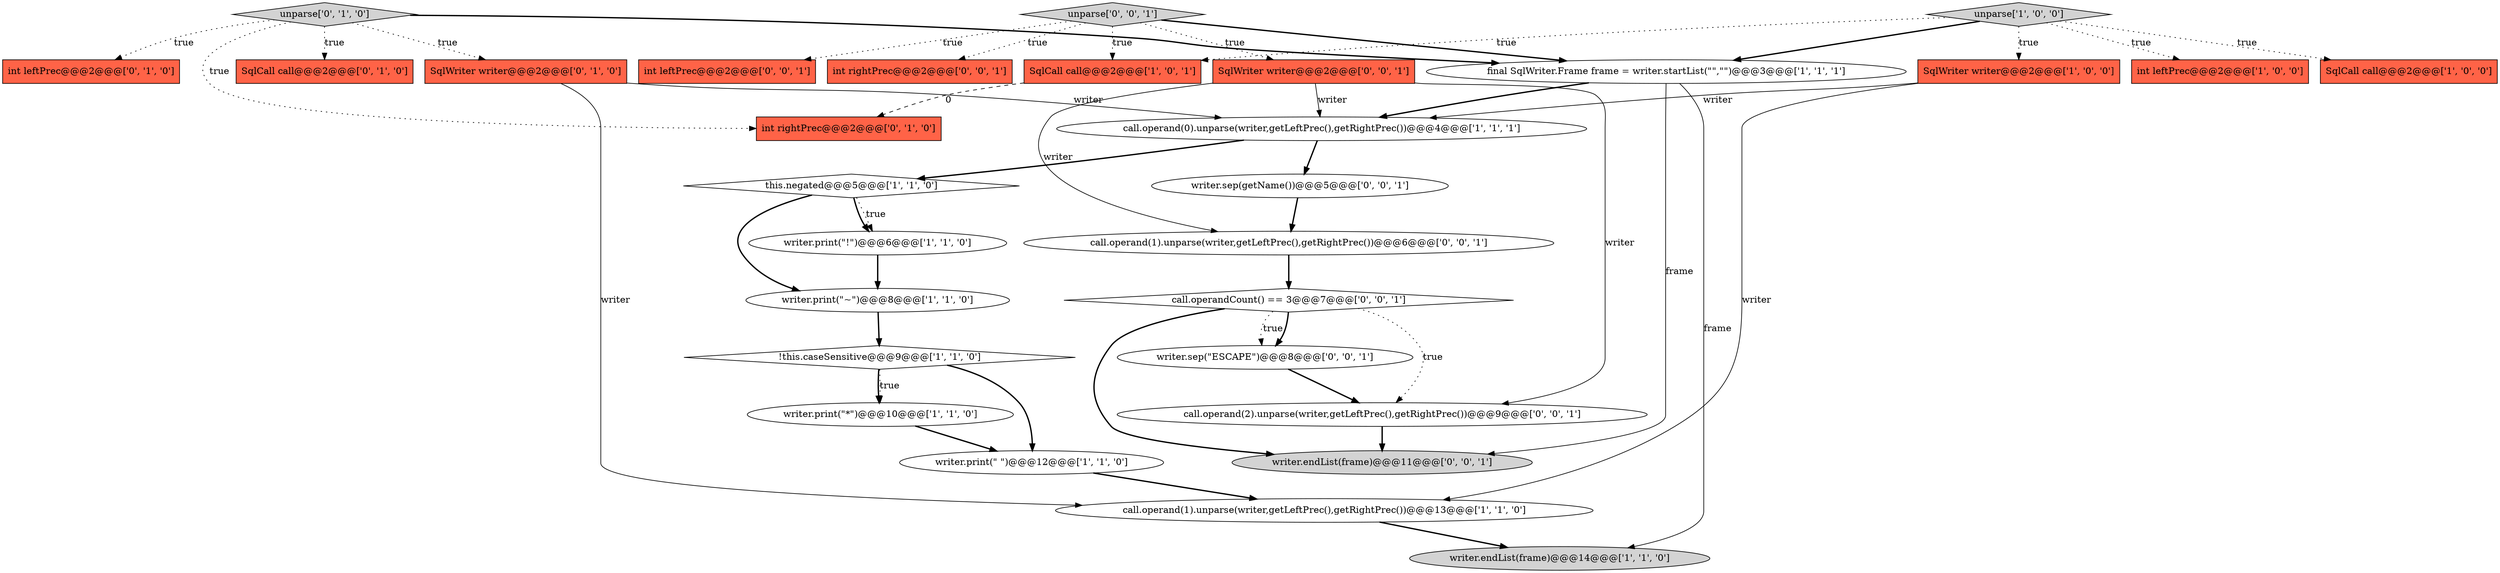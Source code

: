 digraph {
20 [style = filled, label = "writer.endList(frame)@@@11@@@['0', '0', '1']", fillcolor = lightgray, shape = ellipse image = "AAA0AAABBB3BBB"];
23 [style = filled, label = "unparse['0', '0', '1']", fillcolor = lightgray, shape = diamond image = "AAA0AAABBB3BBB"];
24 [style = filled, label = "int leftPrec@@@2@@@['0', '0', '1']", fillcolor = tomato, shape = box image = "AAA0AAABBB3BBB"];
10 [style = filled, label = "unparse['1', '0', '0']", fillcolor = lightgray, shape = diamond image = "AAA0AAABBB1BBB"];
5 [style = filled, label = "!this.caseSensitive@@@9@@@['1', '1', '0']", fillcolor = white, shape = diamond image = "AAA0AAABBB1BBB"];
3 [style = filled, label = "writer.print(\"*\")@@@10@@@['1', '1', '0']", fillcolor = white, shape = ellipse image = "AAA0AAABBB1BBB"];
17 [style = filled, label = "SqlWriter writer@@@2@@@['0', '1', '0']", fillcolor = tomato, shape = box image = "AAA0AAABBB2BBB"];
15 [style = filled, label = "SqlCall call@@@2@@@['0', '1', '0']", fillcolor = tomato, shape = box image = "AAA0AAABBB2BBB"];
13 [style = filled, label = "SqlCall call@@@2@@@['1', '0', '1']", fillcolor = tomato, shape = box image = "AAA0AAABBB1BBB"];
11 [style = filled, label = "int leftPrec@@@2@@@['1', '0', '0']", fillcolor = tomato, shape = box image = "AAA0AAABBB1BBB"];
16 [style = filled, label = "int leftPrec@@@2@@@['0', '1', '0']", fillcolor = tomato, shape = box image = "AAA0AAABBB2BBB"];
9 [style = filled, label = "call.operand(1).unparse(writer,getLeftPrec(),getRightPrec())@@@13@@@['1', '1', '0']", fillcolor = white, shape = ellipse image = "AAA0AAABBB1BBB"];
12 [style = filled, label = "writer.print(\"!\")@@@6@@@['1', '1', '0']", fillcolor = white, shape = ellipse image = "AAA0AAABBB1BBB"];
8 [style = filled, label = "call.operand(0).unparse(writer,getLeftPrec(),getRightPrec())@@@4@@@['1', '1', '1']", fillcolor = white, shape = ellipse image = "AAA0AAABBB1BBB"];
0 [style = filled, label = "final SqlWriter.Frame frame = writer.startList(\"\",\"\")@@@3@@@['1', '1', '1']", fillcolor = white, shape = ellipse image = "AAA0AAABBB1BBB"];
29 [style = filled, label = "SqlWriter writer@@@2@@@['0', '0', '1']", fillcolor = tomato, shape = box image = "AAA0AAABBB3BBB"];
1 [style = filled, label = "this.negated@@@5@@@['1', '1', '0']", fillcolor = white, shape = diamond image = "AAA0AAABBB1BBB"];
7 [style = filled, label = "SqlCall call@@@2@@@['1', '0', '0']", fillcolor = tomato, shape = box image = "AAA0AAABBB1BBB"];
28 [style = filled, label = "call.operand(1).unparse(writer,getLeftPrec(),getRightPrec())@@@6@@@['0', '0', '1']", fillcolor = white, shape = ellipse image = "AAA0AAABBB3BBB"];
18 [style = filled, label = "unparse['0', '1', '0']", fillcolor = lightgray, shape = diamond image = "AAA0AAABBB2BBB"];
21 [style = filled, label = "int rightPrec@@@2@@@['0', '0', '1']", fillcolor = tomato, shape = box image = "AAA0AAABBB3BBB"];
26 [style = filled, label = "call.operandCount() == 3@@@7@@@['0', '0', '1']", fillcolor = white, shape = diamond image = "AAA0AAABBB3BBB"];
14 [style = filled, label = "writer.print(\"~\")@@@8@@@['1', '1', '0']", fillcolor = white, shape = ellipse image = "AAA0AAABBB1BBB"];
2 [style = filled, label = "SqlWriter writer@@@2@@@['1', '0', '0']", fillcolor = tomato, shape = box image = "AAA0AAABBB1BBB"];
4 [style = filled, label = "writer.print(\" \")@@@12@@@['1', '1', '0']", fillcolor = white, shape = ellipse image = "AAA0AAABBB1BBB"];
22 [style = filled, label = "call.operand(2).unparse(writer,getLeftPrec(),getRightPrec())@@@9@@@['0', '0', '1']", fillcolor = white, shape = ellipse image = "AAA0AAABBB3BBB"];
6 [style = filled, label = "writer.endList(frame)@@@14@@@['1', '1', '0']", fillcolor = lightgray, shape = ellipse image = "AAA0AAABBB1BBB"];
25 [style = filled, label = "writer.sep(getName())@@@5@@@['0', '0', '1']", fillcolor = white, shape = ellipse image = "AAA0AAABBB3BBB"];
27 [style = filled, label = "writer.sep(\"ESCAPE\")@@@8@@@['0', '0', '1']", fillcolor = white, shape = ellipse image = "AAA0AAABBB3BBB"];
19 [style = filled, label = "int rightPrec@@@2@@@['0', '1', '0']", fillcolor = tomato, shape = box image = "AAA1AAABBB2BBB"];
5->3 [style = bold, label=""];
4->9 [style = bold, label=""];
25->28 [style = bold, label=""];
18->16 [style = dotted, label="true"];
26->27 [style = dotted, label="true"];
17->8 [style = solid, label="writer"];
18->15 [style = dotted, label="true"];
18->19 [style = dotted, label="true"];
23->21 [style = dotted, label="true"];
26->20 [style = bold, label=""];
28->26 [style = bold, label=""];
2->9 [style = solid, label="writer"];
5->3 [style = dotted, label="true"];
26->22 [style = dotted, label="true"];
13->19 [style = dashed, label="0"];
27->22 [style = bold, label=""];
3->4 [style = bold, label=""];
23->0 [style = bold, label=""];
9->6 [style = bold, label=""];
8->1 [style = bold, label=""];
26->27 [style = bold, label=""];
0->20 [style = solid, label="frame"];
22->20 [style = bold, label=""];
10->13 [style = dotted, label="true"];
10->2 [style = dotted, label="true"];
10->11 [style = dotted, label="true"];
29->8 [style = solid, label="writer"];
23->13 [style = dotted, label="true"];
10->0 [style = bold, label=""];
5->4 [style = bold, label=""];
29->28 [style = solid, label="writer"];
12->14 [style = bold, label=""];
0->8 [style = bold, label=""];
1->12 [style = bold, label=""];
1->12 [style = dotted, label="true"];
17->9 [style = solid, label="writer"];
1->14 [style = bold, label=""];
18->17 [style = dotted, label="true"];
29->22 [style = solid, label="writer"];
23->29 [style = dotted, label="true"];
0->6 [style = solid, label="frame"];
8->25 [style = bold, label=""];
23->24 [style = dotted, label="true"];
18->0 [style = bold, label=""];
10->7 [style = dotted, label="true"];
2->8 [style = solid, label="writer"];
14->5 [style = bold, label=""];
}
